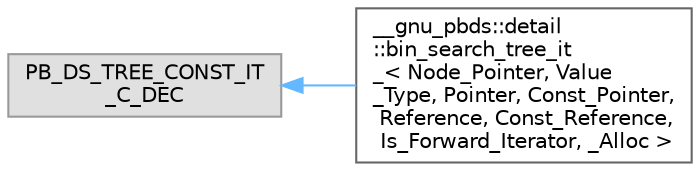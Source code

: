 digraph "Graphical Class Hierarchy"
{
 // LATEX_PDF_SIZE
  bgcolor="transparent";
  edge [fontname=Helvetica,fontsize=10,labelfontname=Helvetica,labelfontsize=10];
  node [fontname=Helvetica,fontsize=10,shape=box,height=0.2,width=0.4];
  rankdir="LR";
  Node0 [id="Node000000",label="PB_DS_TREE_CONST_IT\l_C_DEC",height=0.2,width=0.4,color="grey60", fillcolor="#E0E0E0", style="filled",tooltip=" "];
  Node0 -> Node1 [id="edge334_Node000000_Node000001",dir="back",color="steelblue1",style="solid",tooltip=" "];
  Node1 [id="Node000001",label="__gnu_pbds::detail\l::bin_search_tree_it\l_\< Node_Pointer, Value\l_Type, Pointer, Const_Pointer,\l Reference, Const_Reference,\l Is_Forward_Iterator, _Alloc \>",height=0.2,width=0.4,color="grey40", fillcolor="white", style="filled",URL="$class____gnu__pbds_1_1detail_1_1bin__search__tree__it__.html",tooltip="Iterator."];
}
